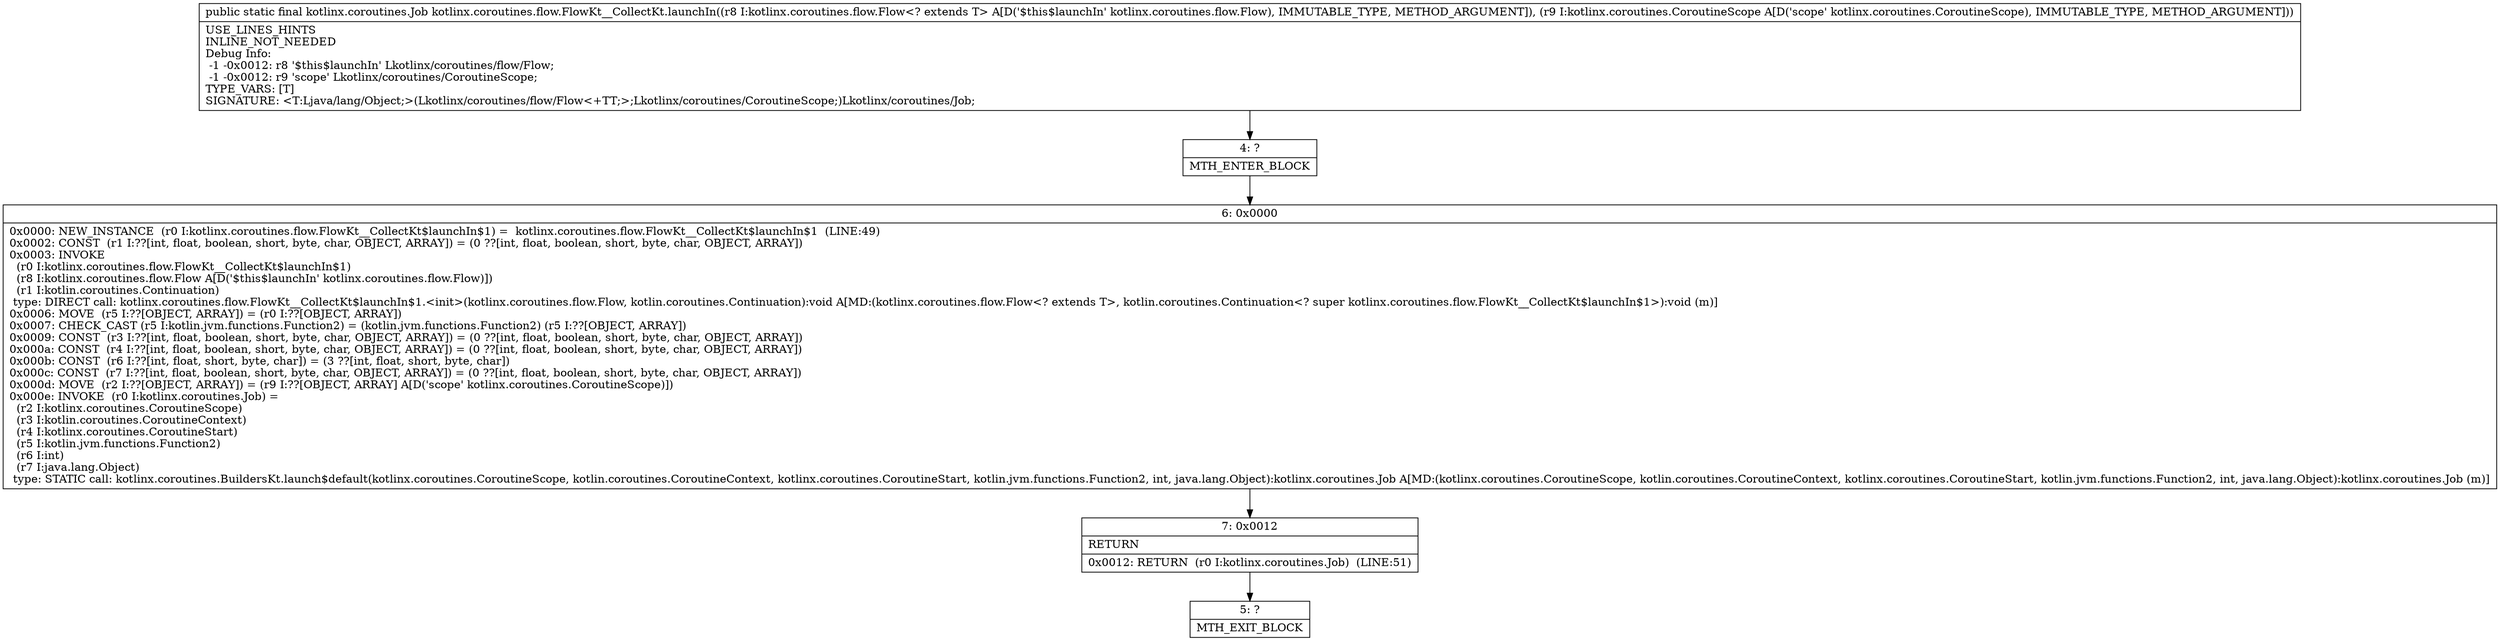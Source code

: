 digraph "CFG forkotlinx.coroutines.flow.FlowKt__CollectKt.launchIn(Lkotlinx\/coroutines\/flow\/Flow;Lkotlinx\/coroutines\/CoroutineScope;)Lkotlinx\/coroutines\/Job;" {
Node_4 [shape=record,label="{4\:\ ?|MTH_ENTER_BLOCK\l}"];
Node_6 [shape=record,label="{6\:\ 0x0000|0x0000: NEW_INSTANCE  (r0 I:kotlinx.coroutines.flow.FlowKt__CollectKt$launchIn$1) =  kotlinx.coroutines.flow.FlowKt__CollectKt$launchIn$1  (LINE:49)\l0x0002: CONST  (r1 I:??[int, float, boolean, short, byte, char, OBJECT, ARRAY]) = (0 ??[int, float, boolean, short, byte, char, OBJECT, ARRAY]) \l0x0003: INVOKE  \l  (r0 I:kotlinx.coroutines.flow.FlowKt__CollectKt$launchIn$1)\l  (r8 I:kotlinx.coroutines.flow.Flow A[D('$this$launchIn' kotlinx.coroutines.flow.Flow)])\l  (r1 I:kotlin.coroutines.Continuation)\l type: DIRECT call: kotlinx.coroutines.flow.FlowKt__CollectKt$launchIn$1.\<init\>(kotlinx.coroutines.flow.Flow, kotlin.coroutines.Continuation):void A[MD:(kotlinx.coroutines.flow.Flow\<? extends T\>, kotlin.coroutines.Continuation\<? super kotlinx.coroutines.flow.FlowKt__CollectKt$launchIn$1\>):void (m)]\l0x0006: MOVE  (r5 I:??[OBJECT, ARRAY]) = (r0 I:??[OBJECT, ARRAY]) \l0x0007: CHECK_CAST (r5 I:kotlin.jvm.functions.Function2) = (kotlin.jvm.functions.Function2) (r5 I:??[OBJECT, ARRAY]) \l0x0009: CONST  (r3 I:??[int, float, boolean, short, byte, char, OBJECT, ARRAY]) = (0 ??[int, float, boolean, short, byte, char, OBJECT, ARRAY]) \l0x000a: CONST  (r4 I:??[int, float, boolean, short, byte, char, OBJECT, ARRAY]) = (0 ??[int, float, boolean, short, byte, char, OBJECT, ARRAY]) \l0x000b: CONST  (r6 I:??[int, float, short, byte, char]) = (3 ??[int, float, short, byte, char]) \l0x000c: CONST  (r7 I:??[int, float, boolean, short, byte, char, OBJECT, ARRAY]) = (0 ??[int, float, boolean, short, byte, char, OBJECT, ARRAY]) \l0x000d: MOVE  (r2 I:??[OBJECT, ARRAY]) = (r9 I:??[OBJECT, ARRAY] A[D('scope' kotlinx.coroutines.CoroutineScope)]) \l0x000e: INVOKE  (r0 I:kotlinx.coroutines.Job) = \l  (r2 I:kotlinx.coroutines.CoroutineScope)\l  (r3 I:kotlin.coroutines.CoroutineContext)\l  (r4 I:kotlinx.coroutines.CoroutineStart)\l  (r5 I:kotlin.jvm.functions.Function2)\l  (r6 I:int)\l  (r7 I:java.lang.Object)\l type: STATIC call: kotlinx.coroutines.BuildersKt.launch$default(kotlinx.coroutines.CoroutineScope, kotlin.coroutines.CoroutineContext, kotlinx.coroutines.CoroutineStart, kotlin.jvm.functions.Function2, int, java.lang.Object):kotlinx.coroutines.Job A[MD:(kotlinx.coroutines.CoroutineScope, kotlin.coroutines.CoroutineContext, kotlinx.coroutines.CoroutineStart, kotlin.jvm.functions.Function2, int, java.lang.Object):kotlinx.coroutines.Job (m)]\l}"];
Node_7 [shape=record,label="{7\:\ 0x0012|RETURN\l|0x0012: RETURN  (r0 I:kotlinx.coroutines.Job)  (LINE:51)\l}"];
Node_5 [shape=record,label="{5\:\ ?|MTH_EXIT_BLOCK\l}"];
MethodNode[shape=record,label="{public static final kotlinx.coroutines.Job kotlinx.coroutines.flow.FlowKt__CollectKt.launchIn((r8 I:kotlinx.coroutines.flow.Flow\<? extends T\> A[D('$this$launchIn' kotlinx.coroutines.flow.Flow), IMMUTABLE_TYPE, METHOD_ARGUMENT]), (r9 I:kotlinx.coroutines.CoroutineScope A[D('scope' kotlinx.coroutines.CoroutineScope), IMMUTABLE_TYPE, METHOD_ARGUMENT]))  | USE_LINES_HINTS\lINLINE_NOT_NEEDED\lDebug Info:\l  \-1 \-0x0012: r8 '$this$launchIn' Lkotlinx\/coroutines\/flow\/Flow;\l  \-1 \-0x0012: r9 'scope' Lkotlinx\/coroutines\/CoroutineScope;\lTYPE_VARS: [T]\lSIGNATURE: \<T:Ljava\/lang\/Object;\>(Lkotlinx\/coroutines\/flow\/Flow\<+TT;\>;Lkotlinx\/coroutines\/CoroutineScope;)Lkotlinx\/coroutines\/Job;\l}"];
MethodNode -> Node_4;Node_4 -> Node_6;
Node_6 -> Node_7;
Node_7 -> Node_5;
}

